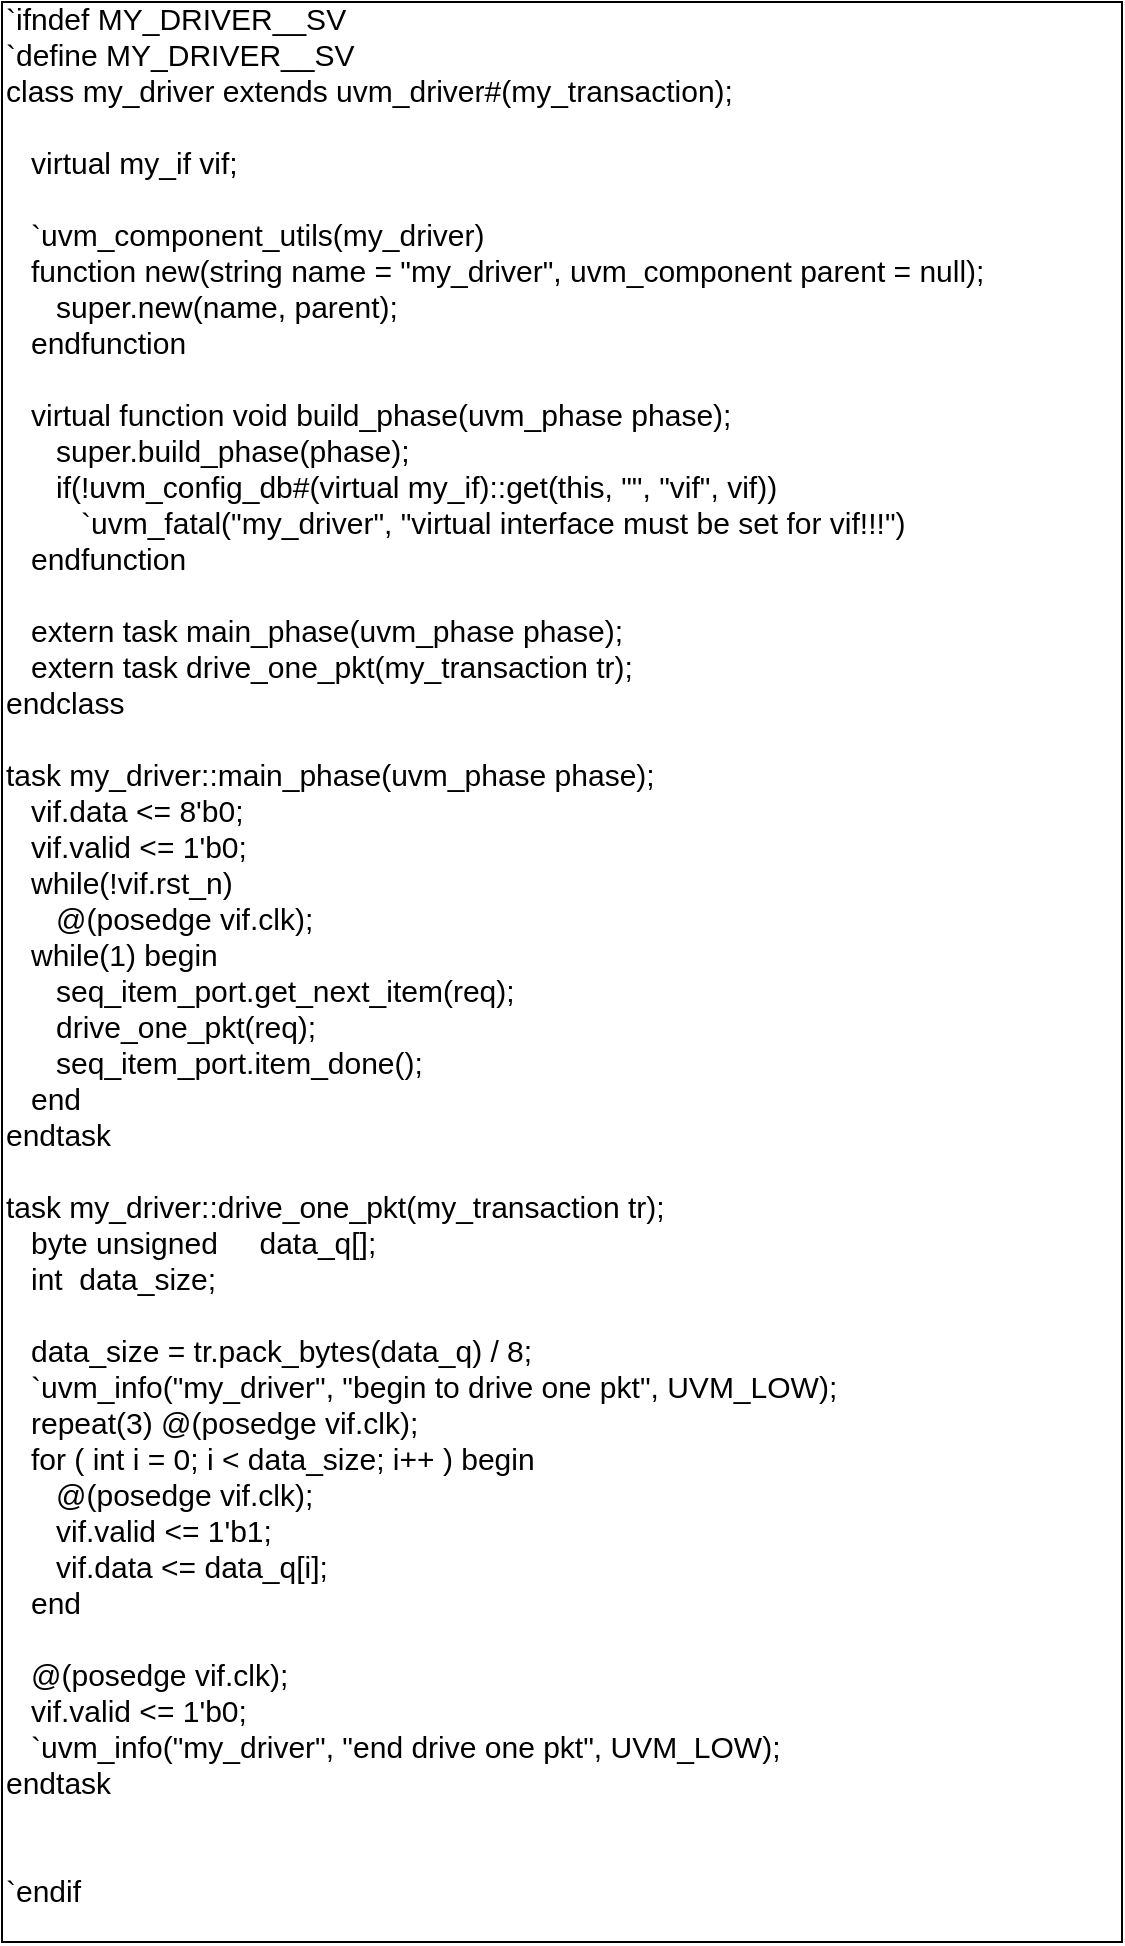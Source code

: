 <mxfile version="14.1.1" type="github">
  <diagram id="wufskMSd0mKjrpnuo2_A" name="第 1 页">
    <mxGraphModel dx="1038" dy="524" grid="1" gridSize="10" guides="1" tooltips="1" connect="1" arrows="1" fold="1" page="1" pageScale="1" pageWidth="827" pageHeight="1169" math="0" shadow="0">
      <root>
        <mxCell id="0" />
        <mxCell id="1" parent="0" />
        <mxCell id="i9GPNs97EuNMCDcqmDZj-1" value="&lt;div style=&quot;font-size: 15px;&quot;&gt;`ifndef MY_DRIVER__SV&lt;/div&gt;&lt;div style=&quot;font-size: 15px;&quot;&gt;`define MY_DRIVER__SV&lt;/div&gt;&lt;div style=&quot;font-size: 15px;&quot;&gt;class my_driver extends uvm_driver#(my_transaction);&lt;/div&gt;&lt;div style=&quot;font-size: 15px;&quot;&gt;&lt;br style=&quot;font-size: 15px;&quot;&gt;&lt;/div&gt;&lt;div style=&quot;font-size: 15px;&quot;&gt;&amp;nbsp; &amp;nbsp;virtual my_if vif;&lt;/div&gt;&lt;div style=&quot;font-size: 15px;&quot;&gt;&lt;br style=&quot;font-size: 15px;&quot;&gt;&lt;/div&gt;&lt;div style=&quot;font-size: 15px;&quot;&gt;&amp;nbsp; &amp;nbsp;`uvm_component_utils(my_driver)&lt;/div&gt;&lt;div style=&quot;font-size: 15px;&quot;&gt;&amp;nbsp; &amp;nbsp;function new(string name = &quot;my_driver&quot;, uvm_component parent = null);&lt;/div&gt;&lt;div style=&quot;font-size: 15px;&quot;&gt;&amp;nbsp; &amp;nbsp; &amp;nbsp; super.new(name, parent);&lt;/div&gt;&lt;div style=&quot;font-size: 15px;&quot;&gt;&amp;nbsp; &amp;nbsp;endfunction&lt;/div&gt;&lt;div style=&quot;font-size: 15px;&quot;&gt;&lt;br style=&quot;font-size: 15px;&quot;&gt;&lt;/div&gt;&lt;div style=&quot;font-size: 15px;&quot;&gt;&amp;nbsp; &amp;nbsp;virtual function void build_phase(uvm_phase phase);&lt;/div&gt;&lt;div style=&quot;font-size: 15px;&quot;&gt;&amp;nbsp; &amp;nbsp; &amp;nbsp; super.build_phase(phase);&lt;/div&gt;&lt;div style=&quot;font-size: 15px;&quot;&gt;&amp;nbsp; &amp;nbsp; &amp;nbsp; if(!uvm_config_db#(virtual my_if)::get(this, &quot;&quot;, &quot;vif&quot;, vif))&lt;/div&gt;&lt;div style=&quot;font-size: 15px;&quot;&gt;&amp;nbsp; &amp;nbsp; &amp;nbsp; &amp;nbsp; &amp;nbsp;`uvm_fatal(&quot;my_driver&quot;, &quot;virtual interface must be set for vif!!!&quot;)&lt;/div&gt;&lt;div style=&quot;font-size: 15px;&quot;&gt;&amp;nbsp; &amp;nbsp;endfunction&lt;/div&gt;&lt;div style=&quot;font-size: 15px;&quot;&gt;&lt;br style=&quot;font-size: 15px;&quot;&gt;&lt;/div&gt;&lt;div style=&quot;font-size: 15px;&quot;&gt;&amp;nbsp; &amp;nbsp;extern task main_phase(uvm_phase phase);&lt;/div&gt;&lt;div style=&quot;font-size: 15px;&quot;&gt;&amp;nbsp; &amp;nbsp;extern task drive_one_pkt(my_transaction tr);&lt;/div&gt;&lt;div style=&quot;font-size: 15px;&quot;&gt;endclass&lt;/div&gt;&lt;div style=&quot;font-size: 15px;&quot;&gt;&lt;br style=&quot;font-size: 15px;&quot;&gt;&lt;/div&gt;&lt;div style=&quot;font-size: 15px;&quot;&gt;task my_driver::main_phase(uvm_phase phase);&lt;/div&gt;&lt;div style=&quot;font-size: 15px;&quot;&gt;&amp;nbsp; &amp;nbsp;vif.data &amp;lt;= 8&#39;b0;&lt;/div&gt;&lt;div style=&quot;font-size: 15px;&quot;&gt;&amp;nbsp; &amp;nbsp;vif.valid &amp;lt;= 1&#39;b0;&lt;/div&gt;&lt;div style=&quot;font-size: 15px;&quot;&gt;&amp;nbsp; &amp;nbsp;while(!vif.rst_n)&lt;/div&gt;&lt;div style=&quot;font-size: 15px;&quot;&gt;&amp;nbsp; &amp;nbsp; &amp;nbsp; @(posedge vif.clk);&lt;/div&gt;&lt;div style=&quot;font-size: 15px;&quot;&gt;&amp;nbsp; &amp;nbsp;while(1) begin&lt;/div&gt;&lt;div style=&quot;font-size: 15px;&quot;&gt;&amp;nbsp; &amp;nbsp; &amp;nbsp; seq_item_port.get_next_item(req);&lt;/div&gt;&lt;div style=&quot;font-size: 15px;&quot;&gt;&amp;nbsp; &amp;nbsp; &amp;nbsp; drive_one_pkt(req);&lt;/div&gt;&lt;div style=&quot;font-size: 15px;&quot;&gt;&amp;nbsp; &amp;nbsp; &amp;nbsp; seq_item_port.item_done();&lt;/div&gt;&lt;div style=&quot;font-size: 15px;&quot;&gt;&amp;nbsp; &amp;nbsp;end&lt;/div&gt;&lt;div style=&quot;font-size: 15px;&quot;&gt;endtask&lt;/div&gt;&lt;div style=&quot;font-size: 15px;&quot;&gt;&lt;br style=&quot;font-size: 15px;&quot;&gt;&lt;/div&gt;&lt;div style=&quot;font-size: 15px;&quot;&gt;task my_driver::drive_one_pkt(my_transaction tr);&lt;/div&gt;&lt;div style=&quot;font-size: 15px;&quot;&gt;&amp;nbsp; &amp;nbsp;byte unsigned&amp;nbsp; &amp;nbsp; &amp;nbsp;data_q[];&lt;/div&gt;&lt;div style=&quot;font-size: 15px;&quot;&gt;&amp;nbsp; &amp;nbsp;int&amp;nbsp; data_size;&lt;/div&gt;&lt;div style=&quot;font-size: 15px;&quot;&gt;&amp;nbsp; &amp;nbsp;&lt;/div&gt;&lt;div style=&quot;font-size: 15px;&quot;&gt;&amp;nbsp; &amp;nbsp;data_size = tr.pack_bytes(data_q) / 8;&amp;nbsp;&lt;/div&gt;&lt;div style=&quot;font-size: 15px;&quot;&gt;&amp;nbsp; &amp;nbsp;`uvm_info(&quot;my_driver&quot;, &quot;begin to drive one pkt&quot;, UVM_LOW);&lt;/div&gt;&lt;div style=&quot;font-size: 15px;&quot;&gt;&amp;nbsp; &amp;nbsp;repeat(3) @(posedge vif.clk);&lt;/div&gt;&lt;div style=&quot;font-size: 15px;&quot;&gt;&amp;nbsp; &amp;nbsp;for ( int i = 0; i &amp;lt; data_size; i++ ) begin&lt;/div&gt;&lt;div style=&quot;font-size: 15px;&quot;&gt;&amp;nbsp; &amp;nbsp; &amp;nbsp; @(posedge vif.clk);&lt;/div&gt;&lt;div style=&quot;font-size: 15px;&quot;&gt;&amp;nbsp; &amp;nbsp; &amp;nbsp; vif.valid &amp;lt;= 1&#39;b1;&lt;/div&gt;&lt;div style=&quot;font-size: 15px;&quot;&gt;&amp;nbsp; &amp;nbsp; &amp;nbsp; vif.data &amp;lt;= data_q[i];&amp;nbsp;&lt;/div&gt;&lt;div style=&quot;font-size: 15px;&quot;&gt;&amp;nbsp; &amp;nbsp;end&lt;/div&gt;&lt;div style=&quot;font-size: 15px;&quot;&gt;&lt;br style=&quot;font-size: 15px;&quot;&gt;&lt;/div&gt;&lt;div style=&quot;font-size: 15px;&quot;&gt;&amp;nbsp; &amp;nbsp;@(posedge vif.clk);&lt;/div&gt;&lt;div style=&quot;font-size: 15px;&quot;&gt;&amp;nbsp; &amp;nbsp;vif.valid &amp;lt;= 1&#39;b0;&lt;/div&gt;&lt;div style=&quot;font-size: 15px;&quot;&gt;&amp;nbsp; &amp;nbsp;`uvm_info(&quot;my_driver&quot;, &quot;end drive one pkt&quot;, UVM_LOW);&lt;/div&gt;&lt;div style=&quot;font-size: 15px;&quot;&gt;endtask&lt;/div&gt;&lt;div style=&quot;font-size: 15px;&quot;&gt;&lt;br style=&quot;font-size: 15px;&quot;&gt;&lt;/div&gt;&lt;div style=&quot;font-size: 15px;&quot;&gt;&lt;br style=&quot;font-size: 15px;&quot;&gt;&lt;/div&gt;&lt;div style=&quot;font-size: 15px;&quot;&gt;`endif&lt;/div&gt;&lt;div style=&quot;font-size: 15px;&quot;&gt;&lt;br style=&quot;font-size: 15px;&quot;&gt;&lt;/div&gt;" style="rounded=0;whiteSpace=wrap;html=1;align=left;fontSize=15;" vertex="1" parent="1">
          <mxGeometry x="360" y="120" width="560" height="970" as="geometry" />
        </mxCell>
      </root>
    </mxGraphModel>
  </diagram>
</mxfile>
